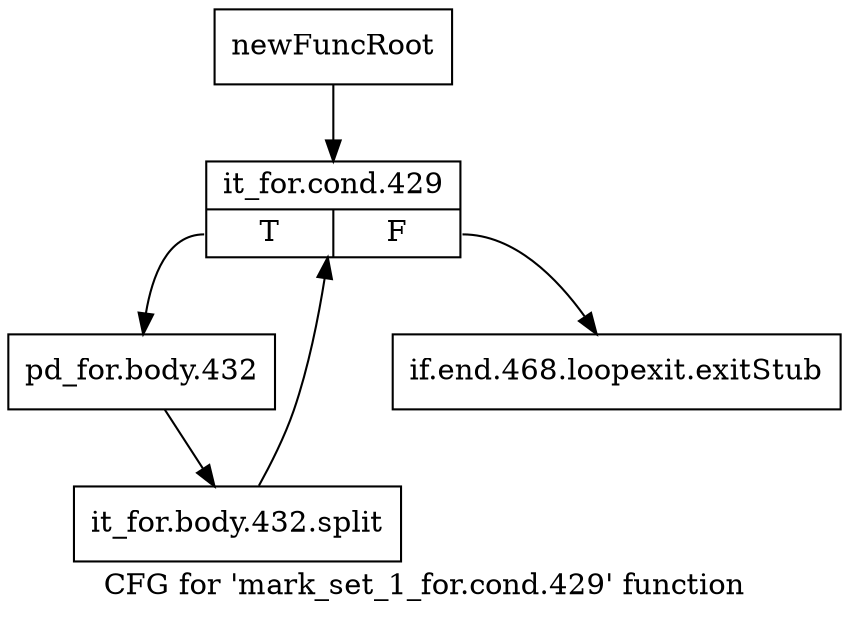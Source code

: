 digraph "CFG for 'mark_set_1_for.cond.429' function" {
	label="CFG for 'mark_set_1_for.cond.429' function";

	Node0x7ac5440 [shape=record,label="{newFuncRoot}"];
	Node0x7ac5440 -> Node0x7ac54e0;
	Node0x7ac5490 [shape=record,label="{if.end.468.loopexit.exitStub}"];
	Node0x7ac54e0 [shape=record,label="{it_for.cond.429|{<s0>T|<s1>F}}"];
	Node0x7ac54e0:s0 -> Node0x7ac5980;
	Node0x7ac54e0:s1 -> Node0x7ac5490;
	Node0x7ac5980 [shape=record,label="{pd_for.body.432}"];
	Node0x7ac5980 -> Node0xf2c4830;
	Node0xf2c4830 [shape=record,label="{it_for.body.432.split}"];
	Node0xf2c4830 -> Node0x7ac54e0;
}
